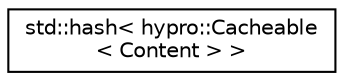 digraph "Graphical Class Hierarchy"
{
  edge [fontname="Helvetica",fontsize="10",labelfontname="Helvetica",labelfontsize="10"];
  node [fontname="Helvetica",fontsize="10",shape=record];
  rankdir="LR";
  Node0 [label="std::hash\< hypro::Cacheable\l\< Content \> \>",height=0.2,width=0.4,color="black", fillcolor="white", style="filled",URL="$structstd_1_1hash_3_01hypro_1_1Cacheable_3_01Content_01_4_01_4.html"];
}
